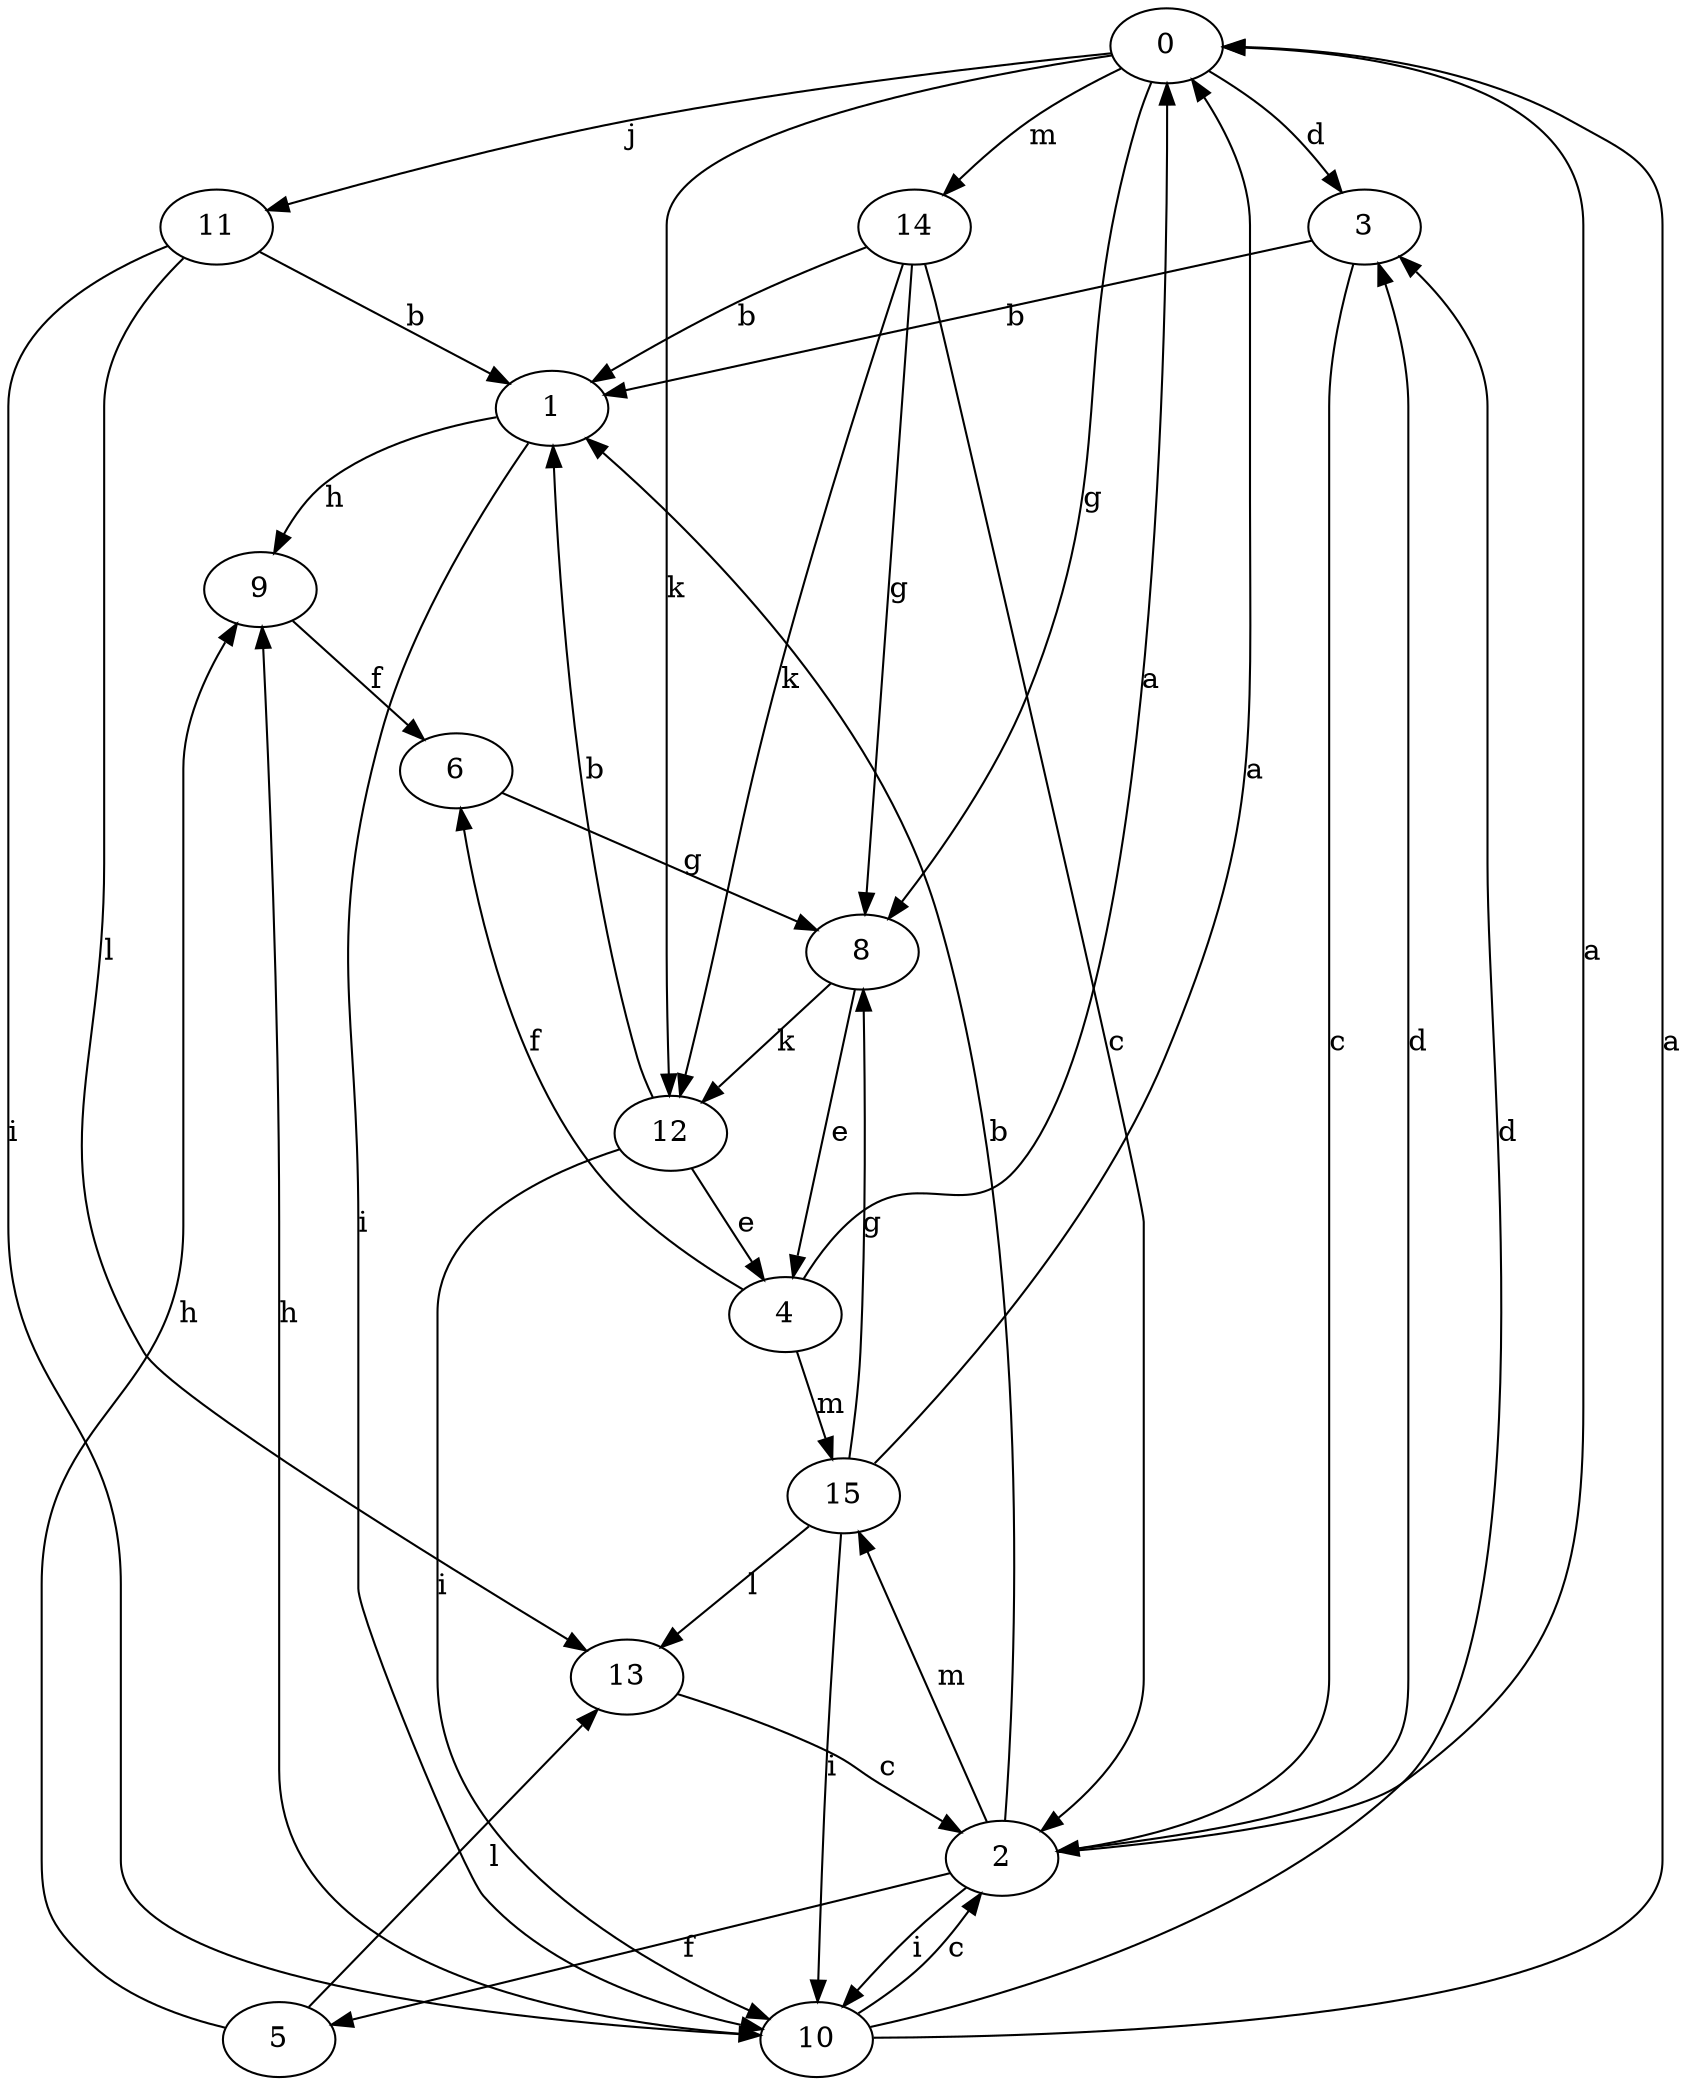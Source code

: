strict digraph  {
0;
1;
2;
3;
4;
5;
6;
8;
9;
10;
11;
12;
13;
14;
15;
0 -> 3  [label=d];
0 -> 8  [label=g];
0 -> 11  [label=j];
0 -> 12  [label=k];
0 -> 14  [label=m];
1 -> 9  [label=h];
1 -> 10  [label=i];
2 -> 0  [label=a];
2 -> 1  [label=b];
2 -> 3  [label=d];
2 -> 5  [label=f];
2 -> 10  [label=i];
2 -> 15  [label=m];
3 -> 1  [label=b];
3 -> 2  [label=c];
4 -> 0  [label=a];
4 -> 6  [label=f];
4 -> 15  [label=m];
5 -> 9  [label=h];
5 -> 13  [label=l];
6 -> 8  [label=g];
8 -> 4  [label=e];
8 -> 12  [label=k];
9 -> 6  [label=f];
10 -> 0  [label=a];
10 -> 2  [label=c];
10 -> 3  [label=d];
10 -> 9  [label=h];
11 -> 1  [label=b];
11 -> 10  [label=i];
11 -> 13  [label=l];
12 -> 1  [label=b];
12 -> 4  [label=e];
12 -> 10  [label=i];
13 -> 2  [label=c];
14 -> 1  [label=b];
14 -> 2  [label=c];
14 -> 8  [label=g];
14 -> 12  [label=k];
15 -> 0  [label=a];
15 -> 8  [label=g];
15 -> 10  [label=i];
15 -> 13  [label=l];
}
